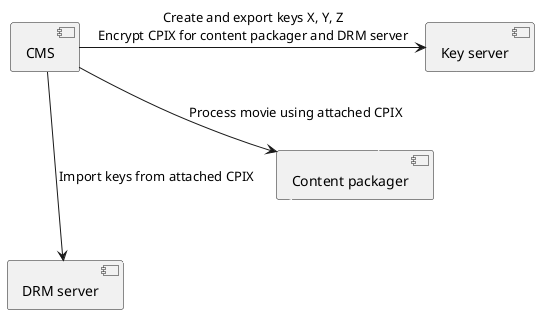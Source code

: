 @startuml

[CMS] as CMS
[Key server] as keys
[Content packager] as packager
[DRM server] as drm

CMS -> keys : Create and export keys X, Y, Z\nEncrypt CPIX for content packager and DRM server
CMS -> packager : Process movie using attached CPIX
CMS -> drm: Import keys from attached CPIX

keys -[#hidden]- packager
packager -[#hidden]- drm

@enduml